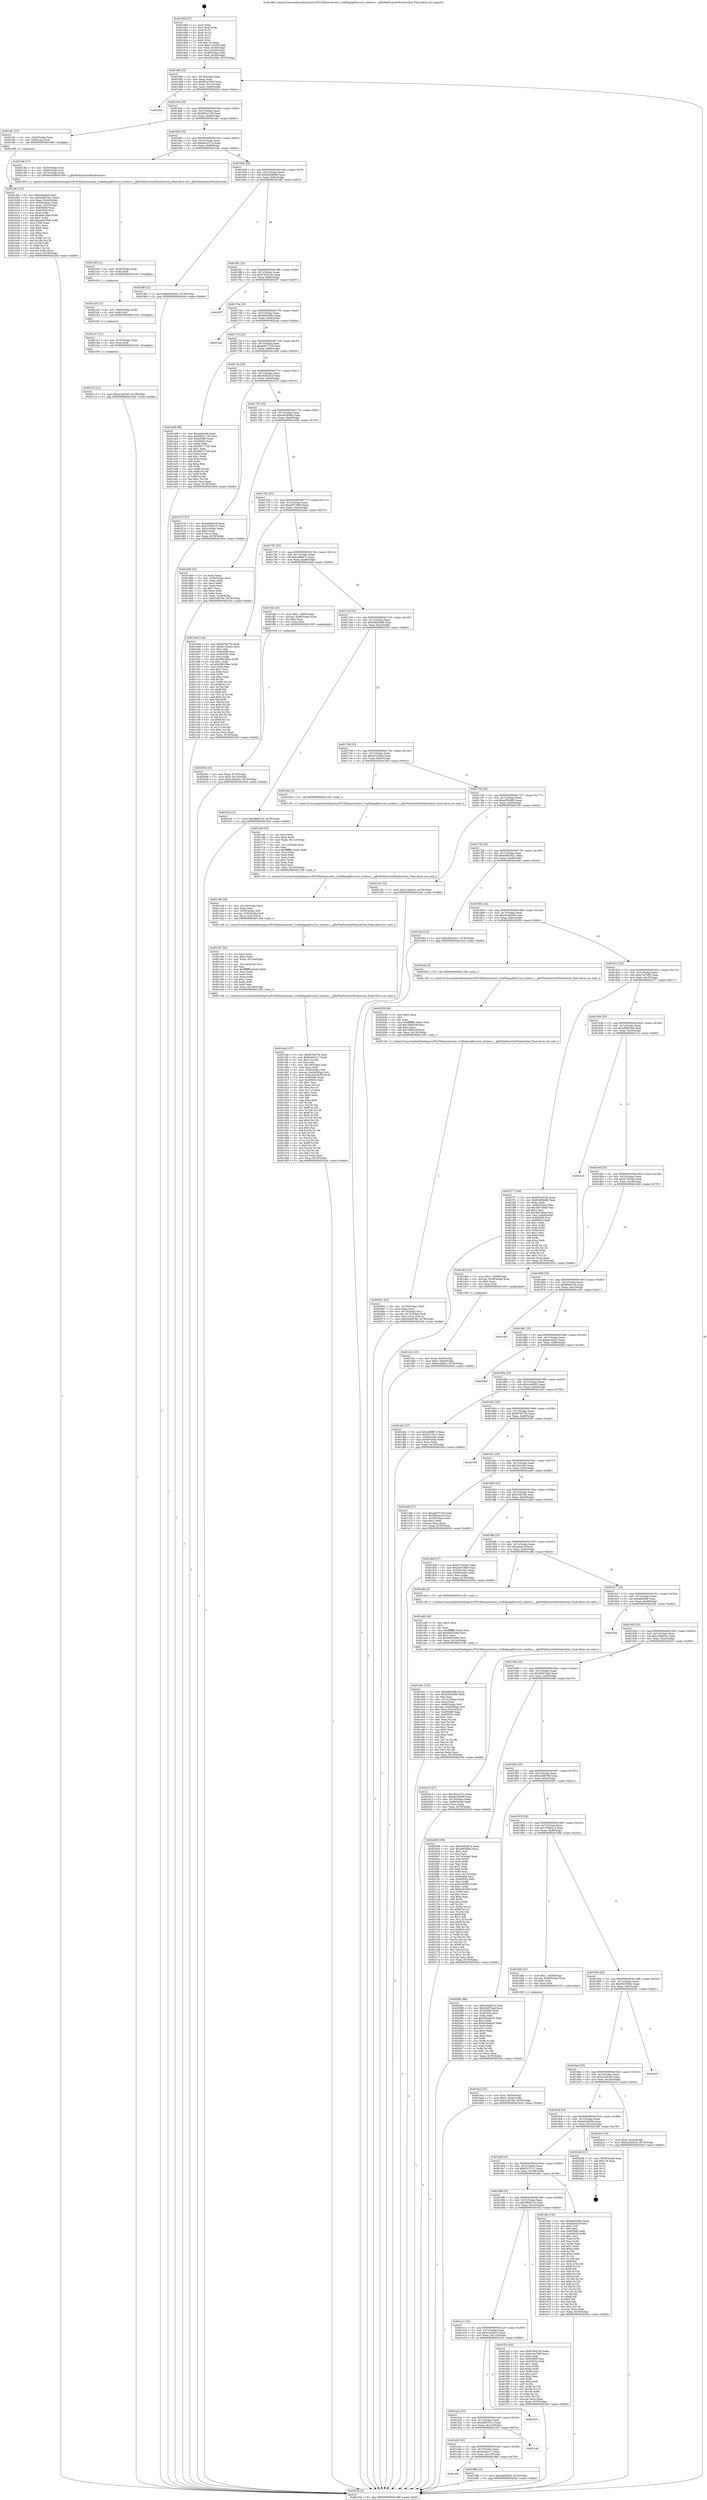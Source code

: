 digraph "0x401660" {
  label = "0x401660 (/mnt/c/Users/mathe/Desktop/tcc/POCII/binaries/extr_Craftdepsglfwsrcwl_window.c__glfwPlatformGetWindowSize_Final-ollvm.out::main(0))"
  labelloc = "t"
  node[shape=record]

  Entry [label="",width=0.3,height=0.3,shape=circle,fillcolor=black,style=filled]
  "0x40168f" [label="{
     0x40168f [23]\l
     | [instrs]\l
     &nbsp;&nbsp;0x40168f \<+3\>: mov -0x78(%rbp),%eax\l
     &nbsp;&nbsp;0x401692 \<+2\>: mov %eax,%ecx\l
     &nbsp;&nbsp;0x401694 \<+6\>: sub $0x802a7630,%ecx\l
     &nbsp;&nbsp;0x40169a \<+3\>: mov %eax,-0x7c(%rbp)\l
     &nbsp;&nbsp;0x40169d \<+3\>: mov %ecx,-0x80(%rbp)\l
     &nbsp;&nbsp;0x4016a0 \<+6\>: je 000000000040222e \<main+0xbce\>\l
  }"]
  "0x40222e" [label="{
     0x40222e\l
  }", style=dashed]
  "0x4016a6" [label="{
     0x4016a6 [25]\l
     | [instrs]\l
     &nbsp;&nbsp;0x4016a6 \<+5\>: jmp 00000000004016ab \<main+0x4b\>\l
     &nbsp;&nbsp;0x4016ab \<+3\>: mov -0x7c(%rbp),%eax\l
     &nbsp;&nbsp;0x4016ae \<+5\>: sub $0x892e1138,%eax\l
     &nbsp;&nbsp;0x4016b3 \<+6\>: mov %eax,-0x84(%rbp)\l
     &nbsp;&nbsp;0x4016b9 \<+6\>: je 0000000000401af1 \<main+0x491\>\l
  }"]
  Exit [label="",width=0.3,height=0.3,shape=circle,fillcolor=black,style=filled,peripheries=2]
  "0x401af1" [label="{
     0x401af1 [13]\l
     | [instrs]\l
     &nbsp;&nbsp;0x401af1 \<+4\>: mov -0x40(%rbp),%rax\l
     &nbsp;&nbsp;0x401af5 \<+4\>: mov 0x8(%rax),%rdi\l
     &nbsp;&nbsp;0x401af9 \<+5\>: call 0000000000401060 \<atoi@plt\>\l
     | [calls]\l
     &nbsp;&nbsp;0x401060 \{1\} (unknown)\l
  }"]
  "0x4016bf" [label="{
     0x4016bf [25]\l
     | [instrs]\l
     &nbsp;&nbsp;0x4016bf \<+5\>: jmp 00000000004016c4 \<main+0x64\>\l
     &nbsp;&nbsp;0x4016c4 \<+3\>: mov -0x7c(%rbp),%eax\l
     &nbsp;&nbsp;0x4016c7 \<+5\>: sub $0x90ca157a,%eax\l
     &nbsp;&nbsp;0x4016cc \<+6\>: mov %eax,-0x88(%rbp)\l
     &nbsp;&nbsp;0x4016d2 \<+6\>: je 000000000040218e \<main+0xb2e\>\l
  }"]
  "0x4021c3" [label="{
     0x4021c3 [12]\l
     | [instrs]\l
     &nbsp;&nbsp;0x4021c3 \<+7\>: movl $0x4c3c0180,-0x78(%rbp)\l
     &nbsp;&nbsp;0x4021ca \<+5\>: jmp 000000000040243d \<main+0xddd\>\l
  }"]
  "0x40218e" [label="{
     0x40218e [17]\l
     | [instrs]\l
     &nbsp;&nbsp;0x40218e \<+4\>: mov -0x50(%rbp),%rdi\l
     &nbsp;&nbsp;0x402192 \<+4\>: mov -0x60(%rbp),%rsi\l
     &nbsp;&nbsp;0x402196 \<+4\>: mov -0x70(%rbp),%rdx\l
     &nbsp;&nbsp;0x40219a \<+5\>: call 0000000000401400 \<_glfwPlatformGetWindowSize\>\l
     | [calls]\l
     &nbsp;&nbsp;0x401400 \{1\} (/mnt/c/Users/mathe/Desktop/tcc/POCII/binaries/extr_Craftdepsglfwsrcwl_window.c__glfwPlatformGetWindowSize_Final-ollvm.out::_glfwPlatformGetWindowSize)\l
  }"]
  "0x4016d8" [label="{
     0x4016d8 [25]\l
     | [instrs]\l
     &nbsp;&nbsp;0x4016d8 \<+5\>: jmp 00000000004016dd \<main+0x7d\>\l
     &nbsp;&nbsp;0x4016dd \<+3\>: mov -0x7c(%rbp),%eax\l
     &nbsp;&nbsp;0x4016e0 \<+5\>: sub $0x92d08d46,%eax\l
     &nbsp;&nbsp;0x4016e5 \<+6\>: mov %eax,-0x8c(%rbp)\l
     &nbsp;&nbsp;0x4016eb \<+6\>: je 0000000000401fdf \<main+0x97f\>\l
  }"]
  "0x4021b7" [label="{
     0x4021b7 [12]\l
     | [instrs]\l
     &nbsp;&nbsp;0x4021b7 \<+4\>: mov -0x70(%rbp),%rdx\l
     &nbsp;&nbsp;0x4021bb \<+3\>: mov %rdx,%rdi\l
     &nbsp;&nbsp;0x4021be \<+5\>: call 0000000000401030 \<free@plt\>\l
     | [calls]\l
     &nbsp;&nbsp;0x401030 \{1\} (unknown)\l
  }"]
  "0x401fdf" [label="{
     0x401fdf [12]\l
     | [instrs]\l
     &nbsp;&nbsp;0x401fdf \<+7\>: movl $0xfccb4922,-0x78(%rbp)\l
     &nbsp;&nbsp;0x401fe6 \<+5\>: jmp 000000000040243d \<main+0xddd\>\l
  }"]
  "0x4016f1" [label="{
     0x4016f1 [25]\l
     | [instrs]\l
     &nbsp;&nbsp;0x4016f1 \<+5\>: jmp 00000000004016f6 \<main+0x96\>\l
     &nbsp;&nbsp;0x4016f6 \<+3\>: mov -0x7c(%rbp),%eax\l
     &nbsp;&nbsp;0x4016f9 \<+5\>: sub $0x976c61d2,%eax\l
     &nbsp;&nbsp;0x4016fe \<+6\>: mov %eax,-0x90(%rbp)\l
     &nbsp;&nbsp;0x401704 \<+6\>: je 00000000004023f7 \<main+0xd97\>\l
  }"]
  "0x4021ab" [label="{
     0x4021ab [12]\l
     | [instrs]\l
     &nbsp;&nbsp;0x4021ab \<+4\>: mov -0x60(%rbp),%rdx\l
     &nbsp;&nbsp;0x4021af \<+3\>: mov %rdx,%rdi\l
     &nbsp;&nbsp;0x4021b2 \<+5\>: call 0000000000401030 \<free@plt\>\l
     | [calls]\l
     &nbsp;&nbsp;0x401030 \{1\} (unknown)\l
  }"]
  "0x4023f7" [label="{
     0x4023f7\l
  }", style=dashed]
  "0x40170a" [label="{
     0x40170a [25]\l
     | [instrs]\l
     &nbsp;&nbsp;0x40170a \<+5\>: jmp 000000000040170f \<main+0xaf\>\l
     &nbsp;&nbsp;0x40170f \<+3\>: mov -0x7c(%rbp),%eax\l
     &nbsp;&nbsp;0x401712 \<+5\>: sub $0xa6635d9c,%eax\l
     &nbsp;&nbsp;0x401717 \<+6\>: mov %eax,-0x94(%rbp)\l
     &nbsp;&nbsp;0x40171d \<+6\>: je 00000000004023aa \<main+0xd4a\>\l
  }"]
  "0x40219f" [label="{
     0x40219f [12]\l
     | [instrs]\l
     &nbsp;&nbsp;0x40219f \<+4\>: mov -0x50(%rbp),%rdx\l
     &nbsp;&nbsp;0x4021a3 \<+3\>: mov %rdx,%rdi\l
     &nbsp;&nbsp;0x4021a6 \<+5\>: call 0000000000401030 \<free@plt\>\l
     | [calls]\l
     &nbsp;&nbsp;0x401030 \{1\} (unknown)\l
  }"]
  "0x4023aa" [label="{
     0x4023aa\l
  }", style=dashed]
  "0x401723" [label="{
     0x401723 [25]\l
     | [instrs]\l
     &nbsp;&nbsp;0x401723 \<+5\>: jmp 0000000000401728 \<main+0xc8\>\l
     &nbsp;&nbsp;0x401728 \<+3\>: mov -0x7c(%rbp),%eax\l
     &nbsp;&nbsp;0x40172b \<+5\>: sub $0xad975729,%eax\l
     &nbsp;&nbsp;0x401730 \<+6\>: mov %eax,-0x98(%rbp)\l
     &nbsp;&nbsp;0x401736 \<+6\>: je 0000000000401a99 \<main+0x439\>\l
  }"]
  "0x402061" [label="{
     0x402061 [32]\l
     | [instrs]\l
     &nbsp;&nbsp;0x402061 \<+6\>: mov -0x130(%rbp),%ecx\l
     &nbsp;&nbsp;0x402067 \<+3\>: imul %eax,%ecx\l
     &nbsp;&nbsp;0x40206a \<+4\>: mov -0x70(%rbp),%rsi\l
     &nbsp;&nbsp;0x40206e \<+4\>: movslq -0x74(%rbp),%rdi\l
     &nbsp;&nbsp;0x402072 \<+3\>: mov %ecx,(%rsi,%rdi,4)\l
     &nbsp;&nbsp;0x402075 \<+7\>: movl $0x2ed0878b,-0x78(%rbp)\l
     &nbsp;&nbsp;0x40207c \<+5\>: jmp 000000000040243d \<main+0xddd\>\l
  }"]
  "0x401a99" [label="{
     0x401a99 [88]\l
     | [instrs]\l
     &nbsp;&nbsp;0x401a99 \<+5\>: mov $0xeeb0de9,%eax\l
     &nbsp;&nbsp;0x401a9e \<+5\>: mov $0x892e1138,%ecx\l
     &nbsp;&nbsp;0x401aa3 \<+7\>: mov 0x405068,%edx\l
     &nbsp;&nbsp;0x401aaa \<+7\>: mov 0x405054,%esi\l
     &nbsp;&nbsp;0x401ab1 \<+2\>: mov %edx,%edi\l
     &nbsp;&nbsp;0x401ab3 \<+6\>: sub $0x580717d8,%edi\l
     &nbsp;&nbsp;0x401ab9 \<+3\>: sub $0x1,%edi\l
     &nbsp;&nbsp;0x401abc \<+6\>: add $0x580717d8,%edi\l
     &nbsp;&nbsp;0x401ac2 \<+3\>: imul %edi,%edx\l
     &nbsp;&nbsp;0x401ac5 \<+3\>: and $0x1,%edx\l
     &nbsp;&nbsp;0x401ac8 \<+3\>: cmp $0x0,%edx\l
     &nbsp;&nbsp;0x401acb \<+4\>: sete %r8b\l
     &nbsp;&nbsp;0x401acf \<+3\>: cmp $0xa,%esi\l
     &nbsp;&nbsp;0x401ad2 \<+4\>: setl %r9b\l
     &nbsp;&nbsp;0x401ad6 \<+3\>: mov %r8b,%r10b\l
     &nbsp;&nbsp;0x401ad9 \<+3\>: and %r9b,%r10b\l
     &nbsp;&nbsp;0x401adc \<+3\>: xor %r9b,%r8b\l
     &nbsp;&nbsp;0x401adf \<+3\>: or %r8b,%r10b\l
     &nbsp;&nbsp;0x401ae2 \<+4\>: test $0x1,%r10b\l
     &nbsp;&nbsp;0x401ae6 \<+3\>: cmovne %ecx,%eax\l
     &nbsp;&nbsp;0x401ae9 \<+3\>: mov %eax,-0x78(%rbp)\l
     &nbsp;&nbsp;0x401aec \<+5\>: jmp 000000000040243d \<main+0xddd\>\l
  }"]
  "0x40173c" [label="{
     0x40173c [25]\l
     | [instrs]\l
     &nbsp;&nbsp;0x40173c \<+5\>: jmp 0000000000401741 \<main+0xe1\>\l
     &nbsp;&nbsp;0x401741 \<+3\>: mov -0x7c(%rbp),%eax\l
     &nbsp;&nbsp;0x401744 \<+5\>: sub $0xc8302415,%eax\l
     &nbsp;&nbsp;0x401749 \<+6\>: mov %eax,-0x9c(%rbp)\l
     &nbsp;&nbsp;0x40174f \<+6\>: je 0000000000401b70 \<main+0x510\>\l
  }"]
  "0x402039" [label="{
     0x402039 [40]\l
     | [instrs]\l
     &nbsp;&nbsp;0x402039 \<+5\>: mov $0x2,%ecx\l
     &nbsp;&nbsp;0x40203e \<+1\>: cltd\l
     &nbsp;&nbsp;0x40203f \<+2\>: idiv %ecx\l
     &nbsp;&nbsp;0x402041 \<+6\>: imul $0xfffffffe,%edx,%ecx\l
     &nbsp;&nbsp;0x402047 \<+6\>: sub $0x7bf0029f,%ecx\l
     &nbsp;&nbsp;0x40204d \<+3\>: add $0x1,%ecx\l
     &nbsp;&nbsp;0x402050 \<+6\>: add $0x7bf0029f,%ecx\l
     &nbsp;&nbsp;0x402056 \<+6\>: mov %ecx,-0x130(%rbp)\l
     &nbsp;&nbsp;0x40205c \<+5\>: call 0000000000401160 \<next_i\>\l
     | [calls]\l
     &nbsp;&nbsp;0x401160 \{1\} (/mnt/c/Users/mathe/Desktop/tcc/POCII/binaries/extr_Craftdepsglfwsrcwl_window.c__glfwPlatformGetWindowSize_Final-ollvm.out::next_i)\l
  }"]
  "0x401b70" [label="{
     0x401b70 [27]\l
     | [instrs]\l
     &nbsp;&nbsp;0x401b70 \<+5\>: mov $0xe856c9c8,%eax\l
     &nbsp;&nbsp;0x401b75 \<+5\>: mov $0x378b61c3,%ecx\l
     &nbsp;&nbsp;0x401b7a \<+3\>: mov -0x2c(%rbp),%edx\l
     &nbsp;&nbsp;0x401b7d \<+3\>: cmp $0x0,%edx\l
     &nbsp;&nbsp;0x401b80 \<+3\>: cmove %ecx,%eax\l
     &nbsp;&nbsp;0x401b83 \<+3\>: mov %eax,-0x78(%rbp)\l
     &nbsp;&nbsp;0x401b86 \<+5\>: jmp 000000000040243d \<main+0xddd\>\l
  }"]
  "0x401755" [label="{
     0x401755 [25]\l
     | [instrs]\l
     &nbsp;&nbsp;0x401755 \<+5\>: jmp 000000000040175a \<main+0xfa\>\l
     &nbsp;&nbsp;0x40175a \<+3\>: mov -0x7c(%rbp),%eax\l
     &nbsp;&nbsp;0x40175d \<+5\>: sub $0xcab3b940,%eax\l
     &nbsp;&nbsp;0x401762 \<+6\>: mov %eax,-0xa0(%rbp)\l
     &nbsp;&nbsp;0x401768 \<+6\>: je 0000000000401d94 \<main+0x734\>\l
  }"]
  "0x402002" [label="{
     0x402002 [23]\l
     | [instrs]\l
     &nbsp;&nbsp;0x402002 \<+4\>: mov %rax,-0x70(%rbp)\l
     &nbsp;&nbsp;0x402006 \<+7\>: movl $0x0,-0x74(%rbp)\l
     &nbsp;&nbsp;0x40200d \<+7\>: movl $0x219a823c,-0x78(%rbp)\l
     &nbsp;&nbsp;0x402014 \<+5\>: jmp 000000000040243d \<main+0xddd\>\l
  }"]
  "0x401d94" [label="{
     0x401d94 [33]\l
     | [instrs]\l
     &nbsp;&nbsp;0x401d94 \<+2\>: xor %eax,%eax\l
     &nbsp;&nbsp;0x401d96 \<+3\>: mov -0x54(%rbp),%ecx\l
     &nbsp;&nbsp;0x401d99 \<+2\>: mov %eax,%edx\l
     &nbsp;&nbsp;0x401d9b \<+2\>: sub %ecx,%edx\l
     &nbsp;&nbsp;0x401d9d \<+2\>: mov %eax,%ecx\l
     &nbsp;&nbsp;0x401d9f \<+3\>: sub $0x1,%ecx\l
     &nbsp;&nbsp;0x401da2 \<+2\>: add %ecx,%edx\l
     &nbsp;&nbsp;0x401da4 \<+2\>: sub %edx,%eax\l
     &nbsp;&nbsp;0x401da6 \<+3\>: mov %eax,-0x54(%rbp)\l
     &nbsp;&nbsp;0x401da9 \<+7\>: movl $0x316b78e,-0x78(%rbp)\l
     &nbsp;&nbsp;0x401db0 \<+5\>: jmp 000000000040243d \<main+0xddd\>\l
  }"]
  "0x40176e" [label="{
     0x40176e [25]\l
     | [instrs]\l
     &nbsp;&nbsp;0x40176e \<+5\>: jmp 0000000000401773 \<main+0x113\>\l
     &nbsp;&nbsp;0x401773 \<+3\>: mov -0x7c(%rbp),%eax\l
     &nbsp;&nbsp;0x401776 \<+5\>: sub $0xcb873880,%eax\l
     &nbsp;&nbsp;0x40177b \<+6\>: mov %eax,-0xa4(%rbp)\l
     &nbsp;&nbsp;0x401781 \<+6\>: je 0000000000401bd4 \<main+0x574\>\l
  }"]
  "0x401eb1" [label="{
     0x401eb1 [103]\l
     | [instrs]\l
     &nbsp;&nbsp;0x401eb1 \<+5\>: mov $0xa6635d9c,%ecx\l
     &nbsp;&nbsp;0x401eb6 \<+5\>: mov $0xd38d2488,%edx\l
     &nbsp;&nbsp;0x401ebb \<+2\>: xor %esi,%esi\l
     &nbsp;&nbsp;0x401ebd \<+6\>: mov -0x12c(%rbp),%edi\l
     &nbsp;&nbsp;0x401ec3 \<+3\>: imul %eax,%edi\l
     &nbsp;&nbsp;0x401ec6 \<+4\>: mov -0x60(%rbp),%r8\l
     &nbsp;&nbsp;0x401eca \<+4\>: movslq -0x64(%rbp),%r9\l
     &nbsp;&nbsp;0x401ece \<+4\>: mov %edi,(%r8,%r9,4)\l
     &nbsp;&nbsp;0x401ed2 \<+7\>: mov 0x405068,%eax\l
     &nbsp;&nbsp;0x401ed9 \<+7\>: mov 0x405054,%edi\l
     &nbsp;&nbsp;0x401ee0 \<+3\>: sub $0x1,%esi\l
     &nbsp;&nbsp;0x401ee3 \<+3\>: mov %eax,%r10d\l
     &nbsp;&nbsp;0x401ee6 \<+3\>: add %esi,%r10d\l
     &nbsp;&nbsp;0x401ee9 \<+4\>: imul %r10d,%eax\l
     &nbsp;&nbsp;0x401eed \<+3\>: and $0x1,%eax\l
     &nbsp;&nbsp;0x401ef0 \<+3\>: cmp $0x0,%eax\l
     &nbsp;&nbsp;0x401ef3 \<+4\>: sete %r11b\l
     &nbsp;&nbsp;0x401ef7 \<+3\>: cmp $0xa,%edi\l
     &nbsp;&nbsp;0x401efa \<+3\>: setl %bl\l
     &nbsp;&nbsp;0x401efd \<+3\>: mov %r11b,%r14b\l
     &nbsp;&nbsp;0x401f00 \<+3\>: and %bl,%r14b\l
     &nbsp;&nbsp;0x401f03 \<+3\>: xor %bl,%r11b\l
     &nbsp;&nbsp;0x401f06 \<+3\>: or %r11b,%r14b\l
     &nbsp;&nbsp;0x401f09 \<+4\>: test $0x1,%r14b\l
     &nbsp;&nbsp;0x401f0d \<+3\>: cmovne %edx,%ecx\l
     &nbsp;&nbsp;0x401f10 \<+3\>: mov %ecx,-0x78(%rbp)\l
     &nbsp;&nbsp;0x401f13 \<+5\>: jmp 000000000040243d \<main+0xddd\>\l
  }"]
  "0x401bd4" [label="{
     0x401bd4 [144]\l
     | [instrs]\l
     &nbsp;&nbsp;0x401bd4 \<+5\>: mov $0xfd794734,%eax\l
     &nbsp;&nbsp;0x401bd9 \<+5\>: mov $0xd4182dca,%ecx\l
     &nbsp;&nbsp;0x401bde \<+2\>: mov $0x1,%dl\l
     &nbsp;&nbsp;0x401be0 \<+7\>: mov 0x405068,%esi\l
     &nbsp;&nbsp;0x401be7 \<+7\>: mov 0x405054,%edi\l
     &nbsp;&nbsp;0x401bee \<+3\>: mov %esi,%r8d\l
     &nbsp;&nbsp;0x401bf1 \<+7\>: add $0x3861f6ea,%r8d\l
     &nbsp;&nbsp;0x401bf8 \<+4\>: sub $0x1,%r8d\l
     &nbsp;&nbsp;0x401bfc \<+7\>: sub $0x3861f6ea,%r8d\l
     &nbsp;&nbsp;0x401c03 \<+4\>: imul %r8d,%esi\l
     &nbsp;&nbsp;0x401c07 \<+3\>: and $0x1,%esi\l
     &nbsp;&nbsp;0x401c0a \<+3\>: cmp $0x0,%esi\l
     &nbsp;&nbsp;0x401c0d \<+4\>: sete %r9b\l
     &nbsp;&nbsp;0x401c11 \<+3\>: cmp $0xa,%edi\l
     &nbsp;&nbsp;0x401c14 \<+4\>: setl %r10b\l
     &nbsp;&nbsp;0x401c18 \<+3\>: mov %r9b,%r11b\l
     &nbsp;&nbsp;0x401c1b \<+4\>: xor $0xff,%r11b\l
     &nbsp;&nbsp;0x401c1f \<+3\>: mov %r10b,%bl\l
     &nbsp;&nbsp;0x401c22 \<+3\>: xor $0xff,%bl\l
     &nbsp;&nbsp;0x401c25 \<+3\>: xor $0x0,%dl\l
     &nbsp;&nbsp;0x401c28 \<+3\>: mov %r11b,%r14b\l
     &nbsp;&nbsp;0x401c2b \<+4\>: and $0x0,%r14b\l
     &nbsp;&nbsp;0x401c2f \<+3\>: and %dl,%r9b\l
     &nbsp;&nbsp;0x401c32 \<+3\>: mov %bl,%r15b\l
     &nbsp;&nbsp;0x401c35 \<+4\>: and $0x0,%r15b\l
     &nbsp;&nbsp;0x401c39 \<+3\>: and %dl,%r10b\l
     &nbsp;&nbsp;0x401c3c \<+3\>: or %r9b,%r14b\l
     &nbsp;&nbsp;0x401c3f \<+3\>: or %r10b,%r15b\l
     &nbsp;&nbsp;0x401c42 \<+3\>: xor %r15b,%r14b\l
     &nbsp;&nbsp;0x401c45 \<+3\>: or %bl,%r11b\l
     &nbsp;&nbsp;0x401c48 \<+4\>: xor $0xff,%r11b\l
     &nbsp;&nbsp;0x401c4c \<+3\>: or $0x0,%dl\l
     &nbsp;&nbsp;0x401c4f \<+3\>: and %dl,%r11b\l
     &nbsp;&nbsp;0x401c52 \<+3\>: or %r11b,%r14b\l
     &nbsp;&nbsp;0x401c55 \<+4\>: test $0x1,%r14b\l
     &nbsp;&nbsp;0x401c59 \<+3\>: cmovne %ecx,%eax\l
     &nbsp;&nbsp;0x401c5c \<+3\>: mov %eax,-0x78(%rbp)\l
     &nbsp;&nbsp;0x401c5f \<+5\>: jmp 000000000040243d \<main+0xddd\>\l
  }"]
  "0x401787" [label="{
     0x401787 [25]\l
     | [instrs]\l
     &nbsp;&nbsp;0x401787 \<+5\>: jmp 000000000040178c \<main+0x12c\>\l
     &nbsp;&nbsp;0x40178c \<+3\>: mov -0x7c(%rbp),%eax\l
     &nbsp;&nbsp;0x40178f \<+5\>: sub $0xcef6867c,%eax\l
     &nbsp;&nbsp;0x401794 \<+6\>: mov %eax,-0xa8(%rbp)\l
     &nbsp;&nbsp;0x40179a \<+6\>: je 0000000000401feb \<main+0x98b\>\l
  }"]
  "0x401e89" [label="{
     0x401e89 [40]\l
     | [instrs]\l
     &nbsp;&nbsp;0x401e89 \<+5\>: mov $0x2,%ecx\l
     &nbsp;&nbsp;0x401e8e \<+1\>: cltd\l
     &nbsp;&nbsp;0x401e8f \<+2\>: idiv %ecx\l
     &nbsp;&nbsp;0x401e91 \<+6\>: imul $0xfffffffe,%edx,%ecx\l
     &nbsp;&nbsp;0x401e97 \<+6\>: add $0xb9933e90,%ecx\l
     &nbsp;&nbsp;0x401e9d \<+3\>: add $0x1,%ecx\l
     &nbsp;&nbsp;0x401ea0 \<+6\>: sub $0xb9933e90,%ecx\l
     &nbsp;&nbsp;0x401ea6 \<+6\>: mov %ecx,-0x12c(%rbp)\l
     &nbsp;&nbsp;0x401eac \<+5\>: call 0000000000401160 \<next_i\>\l
     | [calls]\l
     &nbsp;&nbsp;0x401160 \{1\} (/mnt/c/Users/mathe/Desktop/tcc/POCII/binaries/extr_Craftdepsglfwsrcwl_window.c__glfwPlatformGetWindowSize_Final-ollvm.out::next_i)\l
  }"]
  "0x401feb" [label="{
     0x401feb [23]\l
     | [instrs]\l
     &nbsp;&nbsp;0x401feb \<+7\>: movl $0x1,-0x68(%rbp)\l
     &nbsp;&nbsp;0x401ff2 \<+4\>: movslq -0x68(%rbp),%rax\l
     &nbsp;&nbsp;0x401ff6 \<+4\>: shl $0x2,%rax\l
     &nbsp;&nbsp;0x401ffa \<+3\>: mov %rax,%rdi\l
     &nbsp;&nbsp;0x401ffd \<+5\>: call 0000000000401050 \<malloc@plt\>\l
     | [calls]\l
     &nbsp;&nbsp;0x401050 \{1\} (unknown)\l
  }"]
  "0x4017a0" [label="{
     0x4017a0 [25]\l
     | [instrs]\l
     &nbsp;&nbsp;0x4017a0 \<+5\>: jmp 00000000004017a5 \<main+0x145\>\l
     &nbsp;&nbsp;0x4017a5 \<+3\>: mov -0x7c(%rbp),%eax\l
     &nbsp;&nbsp;0x4017a8 \<+5\>: sub $0xd38d2488,%eax\l
     &nbsp;&nbsp;0x4017ad \<+6\>: mov %eax,-0xac(%rbp)\l
     &nbsp;&nbsp;0x4017b3 \<+6\>: je 0000000000401f18 \<main+0x8b8\>\l
  }"]
  "0x401dcc" [label="{
     0x401dcc [23]\l
     | [instrs]\l
     &nbsp;&nbsp;0x401dcc \<+4\>: mov %rax,-0x60(%rbp)\l
     &nbsp;&nbsp;0x401dd0 \<+7\>: movl $0x0,-0x64(%rbp)\l
     &nbsp;&nbsp;0x401dd7 \<+7\>: movl $0xfccb4922,-0x78(%rbp)\l
     &nbsp;&nbsp;0x401dde \<+5\>: jmp 000000000040243d \<main+0xddd\>\l
  }"]
  "0x401f18" [label="{
     0x401f18 [12]\l
     | [instrs]\l
     &nbsp;&nbsp;0x401f18 \<+7\>: movl $0x5f86d7c5,-0x78(%rbp)\l
     &nbsp;&nbsp;0x401f1f \<+5\>: jmp 000000000040243d \<main+0xddd\>\l
  }"]
  "0x4017b9" [label="{
     0x4017b9 [25]\l
     | [instrs]\l
     &nbsp;&nbsp;0x4017b9 \<+5\>: jmp 00000000004017be \<main+0x15e\>\l
     &nbsp;&nbsp;0x4017be \<+3\>: mov -0x7c(%rbp),%eax\l
     &nbsp;&nbsp;0x4017c1 \<+5\>: sub $0xd4182dca,%eax\l
     &nbsp;&nbsp;0x4017c6 \<+6\>: mov %eax,-0xb0(%rbp)\l
     &nbsp;&nbsp;0x4017cc \<+6\>: je 0000000000401c64 \<main+0x604\>\l
  }"]
  "0x401a5c" [label="{
     0x401a5c\l
  }", style=dashed]
  "0x401c64" [label="{
     0x401c64 [5]\l
     | [instrs]\l
     &nbsp;&nbsp;0x401c64 \<+5\>: call 0000000000401160 \<next_i\>\l
     | [calls]\l
     &nbsp;&nbsp;0x401160 \{1\} (/mnt/c/Users/mathe/Desktop/tcc/POCII/binaries/extr_Craftdepsglfwsrcwl_window.c__glfwPlatformGetWindowSize_Final-ollvm.out::next_i)\l
  }"]
  "0x4017d2" [label="{
     0x4017d2 [25]\l
     | [instrs]\l
     &nbsp;&nbsp;0x4017d2 \<+5\>: jmp 00000000004017d7 \<main+0x177\>\l
     &nbsp;&nbsp;0x4017d7 \<+3\>: mov -0x7c(%rbp),%eax\l
     &nbsp;&nbsp;0x4017da \<+5\>: sub $0xe0f24803,%eax\l
     &nbsp;&nbsp;0x4017df \<+6\>: mov %eax,-0xb4(%rbp)\l
     &nbsp;&nbsp;0x4017e5 \<+6\>: je 0000000000402182 \<main+0xb22\>\l
  }"]
  "0x401d88" [label="{
     0x401d88 [12]\l
     | [instrs]\l
     &nbsp;&nbsp;0x401d88 \<+7\>: movl $0xcab3b940,-0x78(%rbp)\l
     &nbsp;&nbsp;0x401d8f \<+5\>: jmp 000000000040243d \<main+0xddd\>\l
  }"]
  "0x402182" [label="{
     0x402182 [12]\l
     | [instrs]\l
     &nbsp;&nbsp;0x402182 \<+7\>: movl $0x219a823c,-0x78(%rbp)\l
     &nbsp;&nbsp;0x402189 \<+5\>: jmp 000000000040243d \<main+0xddd\>\l
  }"]
  "0x4017eb" [label="{
     0x4017eb [25]\l
     | [instrs]\l
     &nbsp;&nbsp;0x4017eb \<+5\>: jmp 00000000004017f0 \<main+0x190\>\l
     &nbsp;&nbsp;0x4017f0 \<+3\>: mov -0x7c(%rbp),%eax\l
     &nbsp;&nbsp;0x4017f3 \<+5\>: sub $0xe49b7821,%eax\l
     &nbsp;&nbsp;0x4017f8 \<+6\>: mov %eax,-0xb8(%rbp)\l
     &nbsp;&nbsp;0x4017fe \<+6\>: je 0000000000401b64 \<main+0x504\>\l
  }"]
  "0x401a43" [label="{
     0x401a43 [25]\l
     | [instrs]\l
     &nbsp;&nbsp;0x401a43 \<+5\>: jmp 0000000000401a48 \<main+0x3e8\>\l
     &nbsp;&nbsp;0x401a48 \<+3\>: mov -0x7c(%rbp),%eax\l
     &nbsp;&nbsp;0x401a4b \<+5\>: sub $0x6ceb2c17,%eax\l
     &nbsp;&nbsp;0x401a50 \<+6\>: mov %eax,-0x118(%rbp)\l
     &nbsp;&nbsp;0x401a56 \<+6\>: je 0000000000401d88 \<main+0x728\>\l
  }"]
  "0x401b64" [label="{
     0x401b64 [12]\l
     | [instrs]\l
     &nbsp;&nbsp;0x401b64 \<+7\>: movl $0xc8302415,-0x78(%rbp)\l
     &nbsp;&nbsp;0x401b6b \<+5\>: jmp 000000000040243d \<main+0xddd\>\l
  }"]
  "0x401804" [label="{
     0x401804 [25]\l
     | [instrs]\l
     &nbsp;&nbsp;0x401804 \<+5\>: jmp 0000000000401809 \<main+0x1a9\>\l
     &nbsp;&nbsp;0x401809 \<+3\>: mov -0x7c(%rbp),%eax\l
     &nbsp;&nbsp;0x40180c \<+5\>: sub $0xe6c49506,%eax\l
     &nbsp;&nbsp;0x401811 \<+6\>: mov %eax,-0xbc(%rbp)\l
     &nbsp;&nbsp;0x401817 \<+6\>: je 0000000000402034 \<main+0x9d4\>\l
  }"]
  "0x4021db" [label="{
     0x4021db\l
  }", style=dashed]
  "0x402034" [label="{
     0x402034 [5]\l
     | [instrs]\l
     &nbsp;&nbsp;0x402034 \<+5\>: call 0000000000401160 \<next_i\>\l
     | [calls]\l
     &nbsp;&nbsp;0x401160 \{1\} (/mnt/c/Users/mathe/Desktop/tcc/POCII/binaries/extr_Craftdepsglfwsrcwl_window.c__glfwPlatformGetWindowSize_Final-ollvm.out::next_i)\l
  }"]
  "0x40181d" [label="{
     0x40181d [25]\l
     | [instrs]\l
     &nbsp;&nbsp;0x40181d \<+5\>: jmp 0000000000401822 \<main+0x1c2\>\l
     &nbsp;&nbsp;0x401822 \<+3\>: mov -0x7c(%rbp),%eax\l
     &nbsp;&nbsp;0x401825 \<+5\>: sub $0xe7ae7095,%eax\l
     &nbsp;&nbsp;0x40182a \<+6\>: mov %eax,-0xc0(%rbp)\l
     &nbsp;&nbsp;0x401830 \<+6\>: je 0000000000401f77 \<main+0x917\>\l
  }"]
  "0x401a2a" [label="{
     0x401a2a [25]\l
     | [instrs]\l
     &nbsp;&nbsp;0x401a2a \<+5\>: jmp 0000000000401a2f \<main+0x3cf\>\l
     &nbsp;&nbsp;0x401a2f \<+3\>: mov -0x7c(%rbp),%eax\l
     &nbsp;&nbsp;0x401a32 \<+5\>: sub $0x69927b12,%eax\l
     &nbsp;&nbsp;0x401a37 \<+6\>: mov %eax,-0x114(%rbp)\l
     &nbsp;&nbsp;0x401a3d \<+6\>: je 00000000004021db \<main+0xb7b\>\l
  }"]
  "0x401f77" [label="{
     0x401f77 [104]\l
     | [instrs]\l
     &nbsp;&nbsp;0x401f77 \<+5\>: mov $0x976c61d2,%eax\l
     &nbsp;&nbsp;0x401f7c \<+5\>: mov $0x92d08d46,%ecx\l
     &nbsp;&nbsp;0x401f81 \<+2\>: xor %edx,%edx\l
     &nbsp;&nbsp;0x401f83 \<+3\>: mov -0x64(%rbp),%esi\l
     &nbsp;&nbsp;0x401f86 \<+6\>: sub $0x39e7a9ad,%esi\l
     &nbsp;&nbsp;0x401f8c \<+3\>: add $0x1,%esi\l
     &nbsp;&nbsp;0x401f8f \<+6\>: add $0x39e7a9ad,%esi\l
     &nbsp;&nbsp;0x401f95 \<+3\>: mov %esi,-0x64(%rbp)\l
     &nbsp;&nbsp;0x401f98 \<+7\>: mov 0x405068,%esi\l
     &nbsp;&nbsp;0x401f9f \<+7\>: mov 0x405054,%edi\l
     &nbsp;&nbsp;0x401fa6 \<+3\>: sub $0x1,%edx\l
     &nbsp;&nbsp;0x401fa9 \<+3\>: mov %esi,%r8d\l
     &nbsp;&nbsp;0x401fac \<+3\>: add %edx,%r8d\l
     &nbsp;&nbsp;0x401faf \<+4\>: imul %r8d,%esi\l
     &nbsp;&nbsp;0x401fb3 \<+3\>: and $0x1,%esi\l
     &nbsp;&nbsp;0x401fb6 \<+3\>: cmp $0x0,%esi\l
     &nbsp;&nbsp;0x401fb9 \<+4\>: sete %r9b\l
     &nbsp;&nbsp;0x401fbd \<+3\>: cmp $0xa,%edi\l
     &nbsp;&nbsp;0x401fc0 \<+4\>: setl %r10b\l
     &nbsp;&nbsp;0x401fc4 \<+3\>: mov %r9b,%r11b\l
     &nbsp;&nbsp;0x401fc7 \<+3\>: and %r10b,%r11b\l
     &nbsp;&nbsp;0x401fca \<+3\>: xor %r10b,%r9b\l
     &nbsp;&nbsp;0x401fcd \<+3\>: or %r9b,%r11b\l
     &nbsp;&nbsp;0x401fd0 \<+4\>: test $0x1,%r11b\l
     &nbsp;&nbsp;0x401fd4 \<+3\>: cmovne %ecx,%eax\l
     &nbsp;&nbsp;0x401fd7 \<+3\>: mov %eax,-0x78(%rbp)\l
     &nbsp;&nbsp;0x401fda \<+5\>: jmp 000000000040243d \<main+0xddd\>\l
  }"]
  "0x401836" [label="{
     0x401836 [25]\l
     | [instrs]\l
     &nbsp;&nbsp;0x401836 \<+5\>: jmp 000000000040183b \<main+0x1db\>\l
     &nbsp;&nbsp;0x40183b \<+3\>: mov -0x7c(%rbp),%eax\l
     &nbsp;&nbsp;0x40183e \<+5\>: sub $0xe856c9c8,%eax\l
     &nbsp;&nbsp;0x401843 \<+6\>: mov %eax,-0xc4(%rbp)\l
     &nbsp;&nbsp;0x401849 \<+6\>: je 00000000004021cf \<main+0xb6f\>\l
  }"]
  "0x402410" [label="{
     0x402410\l
  }", style=dashed]
  "0x4021cf" [label="{
     0x4021cf\l
  }", style=dashed]
  "0x40184f" [label="{
     0x40184f [25]\l
     | [instrs]\l
     &nbsp;&nbsp;0x40184f \<+5\>: jmp 0000000000401854 \<main+0x1f4\>\l
     &nbsp;&nbsp;0x401854 \<+3\>: mov -0x7c(%rbp),%eax\l
     &nbsp;&nbsp;0x401857 \<+5\>: sub $0xf27303b0,%eax\l
     &nbsp;&nbsp;0x40185c \<+6\>: mov %eax,-0xc8(%rbp)\l
     &nbsp;&nbsp;0x401862 \<+6\>: je 0000000000401db5 \<main+0x755\>\l
  }"]
  "0x401a11" [label="{
     0x401a11 [25]\l
     | [instrs]\l
     &nbsp;&nbsp;0x401a11 \<+5\>: jmp 0000000000401a16 \<main+0x3b6\>\l
     &nbsp;&nbsp;0x401a16 \<+3\>: mov -0x7c(%rbp),%eax\l
     &nbsp;&nbsp;0x401a19 \<+5\>: sub $0x6183ab74,%eax\l
     &nbsp;&nbsp;0x401a1e \<+6\>: mov %eax,-0x110(%rbp)\l
     &nbsp;&nbsp;0x401a24 \<+6\>: je 0000000000402410 \<main+0xdb0\>\l
  }"]
  "0x401db5" [label="{
     0x401db5 [23]\l
     | [instrs]\l
     &nbsp;&nbsp;0x401db5 \<+7\>: movl $0x1,-0x58(%rbp)\l
     &nbsp;&nbsp;0x401dbc \<+4\>: movslq -0x58(%rbp),%rax\l
     &nbsp;&nbsp;0x401dc0 \<+4\>: shl $0x2,%rax\l
     &nbsp;&nbsp;0x401dc4 \<+3\>: mov %rax,%rdi\l
     &nbsp;&nbsp;0x401dc7 \<+5\>: call 0000000000401050 \<malloc@plt\>\l
     | [calls]\l
     &nbsp;&nbsp;0x401050 \{1\} (unknown)\l
  }"]
  "0x401868" [label="{
     0x401868 [25]\l
     | [instrs]\l
     &nbsp;&nbsp;0x401868 \<+5\>: jmp 000000000040186d \<main+0x20d\>\l
     &nbsp;&nbsp;0x40186d \<+3\>: mov -0x7c(%rbp),%eax\l
     &nbsp;&nbsp;0x401870 \<+5\>: sub $0xf95e4234,%eax\l
     &nbsp;&nbsp;0x401875 \<+6\>: mov %eax,-0xcc(%rbp)\l
     &nbsp;&nbsp;0x40187b \<+6\>: je 0000000000401a81 \<main+0x421\>\l
  }"]
  "0x401f24" [label="{
     0x401f24 [83]\l
     | [instrs]\l
     &nbsp;&nbsp;0x401f24 \<+5\>: mov $0x976c61d2,%eax\l
     &nbsp;&nbsp;0x401f29 \<+5\>: mov $0xe7ae7095,%ecx\l
     &nbsp;&nbsp;0x401f2e \<+2\>: xor %edx,%edx\l
     &nbsp;&nbsp;0x401f30 \<+7\>: mov 0x405068,%esi\l
     &nbsp;&nbsp;0x401f37 \<+7\>: mov 0x405054,%edi\l
     &nbsp;&nbsp;0x401f3e \<+3\>: sub $0x1,%edx\l
     &nbsp;&nbsp;0x401f41 \<+3\>: mov %esi,%r8d\l
     &nbsp;&nbsp;0x401f44 \<+3\>: add %edx,%r8d\l
     &nbsp;&nbsp;0x401f47 \<+4\>: imul %r8d,%esi\l
     &nbsp;&nbsp;0x401f4b \<+3\>: and $0x1,%esi\l
     &nbsp;&nbsp;0x401f4e \<+3\>: cmp $0x0,%esi\l
     &nbsp;&nbsp;0x401f51 \<+4\>: sete %r9b\l
     &nbsp;&nbsp;0x401f55 \<+3\>: cmp $0xa,%edi\l
     &nbsp;&nbsp;0x401f58 \<+4\>: setl %r10b\l
     &nbsp;&nbsp;0x401f5c \<+3\>: mov %r9b,%r11b\l
     &nbsp;&nbsp;0x401f5f \<+3\>: and %r10b,%r11b\l
     &nbsp;&nbsp;0x401f62 \<+3\>: xor %r10b,%r9b\l
     &nbsp;&nbsp;0x401f65 \<+3\>: or %r9b,%r11b\l
     &nbsp;&nbsp;0x401f68 \<+4\>: test $0x1,%r11b\l
     &nbsp;&nbsp;0x401f6c \<+3\>: cmovne %ecx,%eax\l
     &nbsp;&nbsp;0x401f6f \<+3\>: mov %eax,-0x78(%rbp)\l
     &nbsp;&nbsp;0x401f72 \<+5\>: jmp 000000000040243d \<main+0xddd\>\l
  }"]
  "0x401a81" [label="{
     0x401a81\l
  }", style=dashed]
  "0x401881" [label="{
     0x401881 [25]\l
     | [instrs]\l
     &nbsp;&nbsp;0x401881 \<+5\>: jmp 0000000000401886 \<main+0x226\>\l
     &nbsp;&nbsp;0x401886 \<+3\>: mov -0x7c(%rbp),%eax\l
     &nbsp;&nbsp;0x401889 \<+5\>: sub $0xfac2e6a7,%eax\l
     &nbsp;&nbsp;0x40188e \<+6\>: mov %eax,-0xd0(%rbp)\l
     &nbsp;&nbsp;0x401894 \<+6\>: je 00000000004022b9 \<main+0xc59\>\l
  }"]
  "0x4019f8" [label="{
     0x4019f8 [25]\l
     | [instrs]\l
     &nbsp;&nbsp;0x4019f8 \<+5\>: jmp 00000000004019fd \<main+0x39d\>\l
     &nbsp;&nbsp;0x4019fd \<+3\>: mov -0x7c(%rbp),%eax\l
     &nbsp;&nbsp;0x401a00 \<+5\>: sub $0x5f86d7c5,%eax\l
     &nbsp;&nbsp;0x401a05 \<+6\>: mov %eax,-0x10c(%rbp)\l
     &nbsp;&nbsp;0x401a0b \<+6\>: je 0000000000401f24 \<main+0x8c4\>\l
  }"]
  "0x4022b9" [label="{
     0x4022b9\l
  }", style=dashed]
  "0x40189a" [label="{
     0x40189a [25]\l
     | [instrs]\l
     &nbsp;&nbsp;0x40189a \<+5\>: jmp 000000000040189f \<main+0x23f\>\l
     &nbsp;&nbsp;0x40189f \<+3\>: mov -0x7c(%rbp),%eax\l
     &nbsp;&nbsp;0x4018a2 \<+5\>: sub $0xfccb4922,%eax\l
     &nbsp;&nbsp;0x4018a7 \<+6\>: mov %eax,-0xd4(%rbp)\l
     &nbsp;&nbsp;0x4018ad \<+6\>: je 0000000000401de3 \<main+0x783\>\l
  }"]
  "0x401dfe" [label="{
     0x401dfe [134]\l
     | [instrs]\l
     &nbsp;&nbsp;0x401dfe \<+5\>: mov $0xa6635d9c,%eax\l
     &nbsp;&nbsp;0x401e03 \<+5\>: mov $0xdeb0c3f,%ecx\l
     &nbsp;&nbsp;0x401e08 \<+2\>: mov $0x1,%dl\l
     &nbsp;&nbsp;0x401e0a \<+2\>: xor %esi,%esi\l
     &nbsp;&nbsp;0x401e0c \<+7\>: mov 0x405068,%edi\l
     &nbsp;&nbsp;0x401e13 \<+8\>: mov 0x405054,%r8d\l
     &nbsp;&nbsp;0x401e1b \<+3\>: sub $0x1,%esi\l
     &nbsp;&nbsp;0x401e1e \<+3\>: mov %edi,%r9d\l
     &nbsp;&nbsp;0x401e21 \<+3\>: add %esi,%r9d\l
     &nbsp;&nbsp;0x401e24 \<+4\>: imul %r9d,%edi\l
     &nbsp;&nbsp;0x401e28 \<+3\>: and $0x1,%edi\l
     &nbsp;&nbsp;0x401e2b \<+3\>: cmp $0x0,%edi\l
     &nbsp;&nbsp;0x401e2e \<+4\>: sete %r10b\l
     &nbsp;&nbsp;0x401e32 \<+4\>: cmp $0xa,%r8d\l
     &nbsp;&nbsp;0x401e36 \<+4\>: setl %r11b\l
     &nbsp;&nbsp;0x401e3a \<+3\>: mov %r10b,%bl\l
     &nbsp;&nbsp;0x401e3d \<+3\>: xor $0xff,%bl\l
     &nbsp;&nbsp;0x401e40 \<+3\>: mov %r11b,%r14b\l
     &nbsp;&nbsp;0x401e43 \<+4\>: xor $0xff,%r14b\l
     &nbsp;&nbsp;0x401e47 \<+3\>: xor $0x0,%dl\l
     &nbsp;&nbsp;0x401e4a \<+3\>: mov %bl,%r15b\l
     &nbsp;&nbsp;0x401e4d \<+4\>: and $0x0,%r15b\l
     &nbsp;&nbsp;0x401e51 \<+3\>: and %dl,%r10b\l
     &nbsp;&nbsp;0x401e54 \<+3\>: mov %r14b,%r12b\l
     &nbsp;&nbsp;0x401e57 \<+4\>: and $0x0,%r12b\l
     &nbsp;&nbsp;0x401e5b \<+3\>: and %dl,%r11b\l
     &nbsp;&nbsp;0x401e5e \<+3\>: or %r10b,%r15b\l
     &nbsp;&nbsp;0x401e61 \<+3\>: or %r11b,%r12b\l
     &nbsp;&nbsp;0x401e64 \<+3\>: xor %r12b,%r15b\l
     &nbsp;&nbsp;0x401e67 \<+3\>: or %r14b,%bl\l
     &nbsp;&nbsp;0x401e6a \<+3\>: xor $0xff,%bl\l
     &nbsp;&nbsp;0x401e6d \<+3\>: or $0x0,%dl\l
     &nbsp;&nbsp;0x401e70 \<+2\>: and %dl,%bl\l
     &nbsp;&nbsp;0x401e72 \<+3\>: or %bl,%r15b\l
     &nbsp;&nbsp;0x401e75 \<+4\>: test $0x1,%r15b\l
     &nbsp;&nbsp;0x401e79 \<+3\>: cmovne %ecx,%eax\l
     &nbsp;&nbsp;0x401e7c \<+3\>: mov %eax,-0x78(%rbp)\l
     &nbsp;&nbsp;0x401e7f \<+5\>: jmp 000000000040243d \<main+0xddd\>\l
  }"]
  "0x401de3" [label="{
     0x401de3 [27]\l
     | [instrs]\l
     &nbsp;&nbsp;0x401de3 \<+5\>: mov $0xcef6867c,%eax\l
     &nbsp;&nbsp;0x401de8 \<+5\>: mov $0x52c7f1c1,%ecx\l
     &nbsp;&nbsp;0x401ded \<+3\>: mov -0x64(%rbp),%edx\l
     &nbsp;&nbsp;0x401df0 \<+3\>: cmp -0x58(%rbp),%edx\l
     &nbsp;&nbsp;0x401df3 \<+3\>: cmovl %ecx,%eax\l
     &nbsp;&nbsp;0x401df6 \<+3\>: mov %eax,-0x78(%rbp)\l
     &nbsp;&nbsp;0x401df9 \<+5\>: jmp 000000000040243d \<main+0xddd\>\l
  }"]
  "0x4018b3" [label="{
     0x4018b3 [25]\l
     | [instrs]\l
     &nbsp;&nbsp;0x4018b3 \<+5\>: jmp 00000000004018b8 \<main+0x258\>\l
     &nbsp;&nbsp;0x4018b8 \<+3\>: mov -0x7c(%rbp),%eax\l
     &nbsp;&nbsp;0x4018bb \<+5\>: sub $0xfd794734,%eax\l
     &nbsp;&nbsp;0x4018c0 \<+6\>: mov %eax,-0xd8(%rbp)\l
     &nbsp;&nbsp;0x4018c6 \<+6\>: je 0000000000402309 \<main+0xca9\>\l
  }"]
  "0x4019df" [label="{
     0x4019df [25]\l
     | [instrs]\l
     &nbsp;&nbsp;0x4019df \<+5\>: jmp 00000000004019e4 \<main+0x384\>\l
     &nbsp;&nbsp;0x4019e4 \<+3\>: mov -0x7c(%rbp),%eax\l
     &nbsp;&nbsp;0x4019e7 \<+5\>: sub $0x52c7f1c1,%eax\l
     &nbsp;&nbsp;0x4019ec \<+6\>: mov %eax,-0x108(%rbp)\l
     &nbsp;&nbsp;0x4019f2 \<+6\>: je 0000000000401dfe \<main+0x79e\>\l
  }"]
  "0x402309" [label="{
     0x402309\l
  }", style=dashed]
  "0x4018cc" [label="{
     0x4018cc [25]\l
     | [instrs]\l
     &nbsp;&nbsp;0x4018cc \<+5\>: jmp 00000000004018d1 \<main+0x271\>\l
     &nbsp;&nbsp;0x4018d1 \<+3\>: mov -0x7c(%rbp),%eax\l
     &nbsp;&nbsp;0x4018d4 \<+5\>: sub $0x25a106c,%eax\l
     &nbsp;&nbsp;0x4018d9 \<+6\>: mov %eax,-0xdc(%rbp)\l
     &nbsp;&nbsp;0x4018df \<+6\>: je 0000000000401a66 \<main+0x406\>\l
  }"]
  "0x4022d8" [label="{
     0x4022d8 [21]\l
     | [instrs]\l
     &nbsp;&nbsp;0x4022d8 \<+3\>: mov -0x34(%rbp),%eax\l
     &nbsp;&nbsp;0x4022db \<+7\>: add $0x118,%rsp\l
     &nbsp;&nbsp;0x4022e2 \<+1\>: pop %rbx\l
     &nbsp;&nbsp;0x4022e3 \<+2\>: pop %r12\l
     &nbsp;&nbsp;0x4022e5 \<+2\>: pop %r13\l
     &nbsp;&nbsp;0x4022e7 \<+2\>: pop %r14\l
     &nbsp;&nbsp;0x4022e9 \<+2\>: pop %r15\l
     &nbsp;&nbsp;0x4022eb \<+1\>: pop %rbp\l
     &nbsp;&nbsp;0x4022ec \<+1\>: ret\l
  }"]
  "0x401a66" [label="{
     0x401a66 [27]\l
     | [instrs]\l
     &nbsp;&nbsp;0x401a66 \<+5\>: mov $0xad975729,%eax\l
     &nbsp;&nbsp;0x401a6b \<+5\>: mov $0xf95e4234,%ecx\l
     &nbsp;&nbsp;0x401a70 \<+3\>: mov -0x30(%rbp),%edx\l
     &nbsp;&nbsp;0x401a73 \<+3\>: cmp $0x2,%edx\l
     &nbsp;&nbsp;0x401a76 \<+3\>: cmovne %ecx,%eax\l
     &nbsp;&nbsp;0x401a79 \<+3\>: mov %eax,-0x78(%rbp)\l
     &nbsp;&nbsp;0x401a7c \<+5\>: jmp 000000000040243d \<main+0xddd\>\l
  }"]
  "0x4018e5" [label="{
     0x4018e5 [25]\l
     | [instrs]\l
     &nbsp;&nbsp;0x4018e5 \<+5\>: jmp 00000000004018ea \<main+0x28a\>\l
     &nbsp;&nbsp;0x4018ea \<+3\>: mov -0x7c(%rbp),%eax\l
     &nbsp;&nbsp;0x4018ed \<+5\>: sub $0x316b78e,%eax\l
     &nbsp;&nbsp;0x4018f2 \<+6\>: mov %eax,-0xe0(%rbp)\l
     &nbsp;&nbsp;0x4018f8 \<+6\>: je 0000000000401bb9 \<main+0x559\>\l
  }"]
  "0x40243d" [label="{
     0x40243d [5]\l
     | [instrs]\l
     &nbsp;&nbsp;0x40243d \<+5\>: jmp 000000000040168f \<main+0x2f\>\l
  }"]
  "0x401660" [label="{
     0x401660 [47]\l
     | [instrs]\l
     &nbsp;&nbsp;0x401660 \<+1\>: push %rbp\l
     &nbsp;&nbsp;0x401661 \<+3\>: mov %rsp,%rbp\l
     &nbsp;&nbsp;0x401664 \<+2\>: push %r15\l
     &nbsp;&nbsp;0x401666 \<+2\>: push %r14\l
     &nbsp;&nbsp;0x401668 \<+2\>: push %r13\l
     &nbsp;&nbsp;0x40166a \<+2\>: push %r12\l
     &nbsp;&nbsp;0x40166c \<+1\>: push %rbx\l
     &nbsp;&nbsp;0x40166d \<+7\>: sub $0x118,%rsp\l
     &nbsp;&nbsp;0x401674 \<+7\>: movl $0x0,-0x34(%rbp)\l
     &nbsp;&nbsp;0x40167b \<+3\>: mov %edi,-0x38(%rbp)\l
     &nbsp;&nbsp;0x40167e \<+4\>: mov %rsi,-0x40(%rbp)\l
     &nbsp;&nbsp;0x401682 \<+3\>: mov -0x38(%rbp),%edi\l
     &nbsp;&nbsp;0x401685 \<+3\>: mov %edi,-0x30(%rbp)\l
     &nbsp;&nbsp;0x401688 \<+7\>: movl $0x25a106c,-0x78(%rbp)\l
  }"]
  "0x401afe" [label="{
     0x401afe [102]\l
     | [instrs]\l
     &nbsp;&nbsp;0x401afe \<+5\>: mov $0xeeb0de9,%ecx\l
     &nbsp;&nbsp;0x401b03 \<+5\>: mov $0xe49b7821,%edx\l
     &nbsp;&nbsp;0x401b08 \<+3\>: mov %eax,-0x44(%rbp)\l
     &nbsp;&nbsp;0x401b0b \<+3\>: mov -0x44(%rbp),%eax\l
     &nbsp;&nbsp;0x401b0e \<+3\>: mov %eax,-0x2c(%rbp)\l
     &nbsp;&nbsp;0x401b11 \<+7\>: mov 0x405068,%eax\l
     &nbsp;&nbsp;0x401b18 \<+7\>: mov 0x405054,%esi\l
     &nbsp;&nbsp;0x401b1f \<+3\>: mov %eax,%r8d\l
     &nbsp;&nbsp;0x401b22 \<+7\>: sub $0xad6c29a8,%r8d\l
     &nbsp;&nbsp;0x401b29 \<+4\>: sub $0x1,%r8d\l
     &nbsp;&nbsp;0x401b2d \<+7\>: add $0xad6c29a8,%r8d\l
     &nbsp;&nbsp;0x401b34 \<+4\>: imul %r8d,%eax\l
     &nbsp;&nbsp;0x401b38 \<+3\>: and $0x1,%eax\l
     &nbsp;&nbsp;0x401b3b \<+3\>: cmp $0x0,%eax\l
     &nbsp;&nbsp;0x401b3e \<+4\>: sete %r9b\l
     &nbsp;&nbsp;0x401b42 \<+3\>: cmp $0xa,%esi\l
     &nbsp;&nbsp;0x401b45 \<+4\>: setl %r10b\l
     &nbsp;&nbsp;0x401b49 \<+3\>: mov %r9b,%r11b\l
     &nbsp;&nbsp;0x401b4c \<+3\>: and %r10b,%r11b\l
     &nbsp;&nbsp;0x401b4f \<+3\>: xor %r10b,%r9b\l
     &nbsp;&nbsp;0x401b52 \<+3\>: or %r9b,%r11b\l
     &nbsp;&nbsp;0x401b55 \<+4\>: test $0x1,%r11b\l
     &nbsp;&nbsp;0x401b59 \<+3\>: cmovne %edx,%ecx\l
     &nbsp;&nbsp;0x401b5c \<+3\>: mov %ecx,-0x78(%rbp)\l
     &nbsp;&nbsp;0x401b5f \<+5\>: jmp 000000000040243d \<main+0xddd\>\l
  }"]
  "0x4019c6" [label="{
     0x4019c6 [25]\l
     | [instrs]\l
     &nbsp;&nbsp;0x4019c6 \<+5\>: jmp 00000000004019cb \<main+0x36b\>\l
     &nbsp;&nbsp;0x4019cb \<+3\>: mov -0x7c(%rbp),%eax\l
     &nbsp;&nbsp;0x4019ce \<+5\>: sub $0x4d3dd25b,%eax\l
     &nbsp;&nbsp;0x4019d3 \<+6\>: mov %eax,-0x104(%rbp)\l
     &nbsp;&nbsp;0x4019d9 \<+6\>: je 00000000004022d8 \<main+0xc78\>\l
  }"]
  "0x401bb9" [label="{
     0x401bb9 [27]\l
     | [instrs]\l
     &nbsp;&nbsp;0x401bb9 \<+5\>: mov $0xf27303b0,%eax\l
     &nbsp;&nbsp;0x401bbe \<+5\>: mov $0xcb873880,%ecx\l
     &nbsp;&nbsp;0x401bc3 \<+3\>: mov -0x54(%rbp),%edx\l
     &nbsp;&nbsp;0x401bc6 \<+3\>: cmp -0x48(%rbp),%edx\l
     &nbsp;&nbsp;0x401bc9 \<+3\>: cmovl %ecx,%eax\l
     &nbsp;&nbsp;0x401bcc \<+3\>: mov %eax,-0x78(%rbp)\l
     &nbsp;&nbsp;0x401bcf \<+5\>: jmp 000000000040243d \<main+0xddd\>\l
  }"]
  "0x4018fe" [label="{
     0x4018fe [25]\l
     | [instrs]\l
     &nbsp;&nbsp;0x4018fe \<+5\>: jmp 0000000000401903 \<main+0x2a3\>\l
     &nbsp;&nbsp;0x401903 \<+3\>: mov -0x7c(%rbp),%eax\l
     &nbsp;&nbsp;0x401906 \<+5\>: sub $0xdeb0c3f,%eax\l
     &nbsp;&nbsp;0x40190b \<+6\>: mov %eax,-0xe4(%rbp)\l
     &nbsp;&nbsp;0x401911 \<+6\>: je 0000000000401e84 \<main+0x824\>\l
  }"]
  "0x4022c5" [label="{
     0x4022c5 [19]\l
     | [instrs]\l
     &nbsp;&nbsp;0x4022c5 \<+7\>: movl $0x0,-0x34(%rbp)\l
     &nbsp;&nbsp;0x4022cc \<+7\>: movl $0x4d3dd25b,-0x78(%rbp)\l
     &nbsp;&nbsp;0x4022d3 \<+5\>: jmp 000000000040243d \<main+0xddd\>\l
  }"]
  "0x401e84" [label="{
     0x401e84 [5]\l
     | [instrs]\l
     &nbsp;&nbsp;0x401e84 \<+5\>: call 0000000000401160 \<next_i\>\l
     | [calls]\l
     &nbsp;&nbsp;0x401160 \{1\} (/mnt/c/Users/mathe/Desktop/tcc/POCII/binaries/extr_Craftdepsglfwsrcwl_window.c__glfwPlatformGetWindowSize_Final-ollvm.out::next_i)\l
  }"]
  "0x401917" [label="{
     0x401917 [25]\l
     | [instrs]\l
     &nbsp;&nbsp;0x401917 \<+5\>: jmp 000000000040191c \<main+0x2bc\>\l
     &nbsp;&nbsp;0x40191c \<+3\>: mov -0x7c(%rbp),%eax\l
     &nbsp;&nbsp;0x40191f \<+5\>: sub $0xeeb0de9,%eax\l
     &nbsp;&nbsp;0x401924 \<+6\>: mov %eax,-0xe8(%rbp)\l
     &nbsp;&nbsp;0x40192a \<+6\>: je 00000000004022ed \<main+0xc8d\>\l
  }"]
  "0x4019ad" [label="{
     0x4019ad [25]\l
     | [instrs]\l
     &nbsp;&nbsp;0x4019ad \<+5\>: jmp 00000000004019b2 \<main+0x352\>\l
     &nbsp;&nbsp;0x4019b2 \<+3\>: mov -0x7c(%rbp),%eax\l
     &nbsp;&nbsp;0x4019b5 \<+5\>: sub $0x4c3c0180,%eax\l
     &nbsp;&nbsp;0x4019ba \<+6\>: mov %eax,-0x100(%rbp)\l
     &nbsp;&nbsp;0x4019c0 \<+6\>: je 00000000004022c5 \<main+0xc65\>\l
  }"]
  "0x4022ed" [label="{
     0x4022ed\l
  }", style=dashed]
  "0x401930" [label="{
     0x401930 [25]\l
     | [instrs]\l
     &nbsp;&nbsp;0x401930 \<+5\>: jmp 0000000000401935 \<main+0x2d5\>\l
     &nbsp;&nbsp;0x401935 \<+3\>: mov -0x7c(%rbp),%eax\l
     &nbsp;&nbsp;0x401938 \<+5\>: sub $0x219a823c,%eax\l
     &nbsp;&nbsp;0x40193d \<+6\>: mov %eax,-0xec(%rbp)\l
     &nbsp;&nbsp;0x401943 \<+6\>: je 0000000000402019 \<main+0x9b9\>\l
  }"]
  "0x402431" [label="{
     0x402431\l
  }", style=dashed]
  "0x402019" [label="{
     0x402019 [27]\l
     | [instrs]\l
     &nbsp;&nbsp;0x402019 \<+5\>: mov $0x90ca157a,%eax\l
     &nbsp;&nbsp;0x40201e \<+5\>: mov $0xe6c49506,%ecx\l
     &nbsp;&nbsp;0x402023 \<+3\>: mov -0x74(%rbp),%edx\l
     &nbsp;&nbsp;0x402026 \<+3\>: cmp -0x68(%rbp),%edx\l
     &nbsp;&nbsp;0x402029 \<+3\>: cmovl %ecx,%eax\l
     &nbsp;&nbsp;0x40202c \<+3\>: mov %eax,-0x78(%rbp)\l
     &nbsp;&nbsp;0x40202f \<+5\>: jmp 000000000040243d \<main+0xddd\>\l
  }"]
  "0x401949" [label="{
     0x401949 [25]\l
     | [instrs]\l
     &nbsp;&nbsp;0x401949 \<+5\>: jmp 000000000040194e \<main+0x2ee\>\l
     &nbsp;&nbsp;0x40194e \<+3\>: mov -0x7c(%rbp),%eax\l
     &nbsp;&nbsp;0x401951 \<+5\>: sub $0x28d57ea6,%eax\l
     &nbsp;&nbsp;0x401956 \<+6\>: mov %eax,-0xf0(%rbp)\l
     &nbsp;&nbsp;0x40195c \<+6\>: je 00000000004020d9 \<main+0xa79\>\l
  }"]
  "0x401ceb" [label="{
     0x401ceb [157]\l
     | [instrs]\l
     &nbsp;&nbsp;0x401ceb \<+5\>: mov $0xfd794734,%ecx\l
     &nbsp;&nbsp;0x401cf0 \<+5\>: mov $0x6ceb2c17,%edx\l
     &nbsp;&nbsp;0x401cf5 \<+3\>: mov $0x1,%r10b\l
     &nbsp;&nbsp;0x401cf8 \<+2\>: xor %esi,%esi\l
     &nbsp;&nbsp;0x401cfa \<+6\>: mov -0x128(%rbp),%edi\l
     &nbsp;&nbsp;0x401d00 \<+3\>: imul %eax,%edi\l
     &nbsp;&nbsp;0x401d03 \<+4\>: mov -0x50(%rbp),%r8\l
     &nbsp;&nbsp;0x401d07 \<+4\>: movslq -0x54(%rbp),%r9\l
     &nbsp;&nbsp;0x401d0b \<+5\>: mov %edi,0x4(%r8,%r9,8)\l
     &nbsp;&nbsp;0x401d10 \<+7\>: mov 0x405068,%eax\l
     &nbsp;&nbsp;0x401d17 \<+7\>: mov 0x405054,%edi\l
     &nbsp;&nbsp;0x401d1e \<+3\>: sub $0x1,%esi\l
     &nbsp;&nbsp;0x401d21 \<+3\>: mov %eax,%r11d\l
     &nbsp;&nbsp;0x401d24 \<+3\>: add %esi,%r11d\l
     &nbsp;&nbsp;0x401d27 \<+4\>: imul %r11d,%eax\l
     &nbsp;&nbsp;0x401d2b \<+3\>: and $0x1,%eax\l
     &nbsp;&nbsp;0x401d2e \<+3\>: cmp $0x0,%eax\l
     &nbsp;&nbsp;0x401d31 \<+3\>: sete %bl\l
     &nbsp;&nbsp;0x401d34 \<+3\>: cmp $0xa,%edi\l
     &nbsp;&nbsp;0x401d37 \<+4\>: setl %r14b\l
     &nbsp;&nbsp;0x401d3b \<+3\>: mov %bl,%r15b\l
     &nbsp;&nbsp;0x401d3e \<+4\>: xor $0xff,%r15b\l
     &nbsp;&nbsp;0x401d42 \<+3\>: mov %r14b,%r12b\l
     &nbsp;&nbsp;0x401d45 \<+4\>: xor $0xff,%r12b\l
     &nbsp;&nbsp;0x401d49 \<+4\>: xor $0x0,%r10b\l
     &nbsp;&nbsp;0x401d4d \<+3\>: mov %r15b,%r13b\l
     &nbsp;&nbsp;0x401d50 \<+4\>: and $0x0,%r13b\l
     &nbsp;&nbsp;0x401d54 \<+3\>: and %r10b,%bl\l
     &nbsp;&nbsp;0x401d57 \<+3\>: mov %r12b,%al\l
     &nbsp;&nbsp;0x401d5a \<+2\>: and $0x0,%al\l
     &nbsp;&nbsp;0x401d5c \<+3\>: and %r10b,%r14b\l
     &nbsp;&nbsp;0x401d5f \<+3\>: or %bl,%r13b\l
     &nbsp;&nbsp;0x401d62 \<+3\>: or %r14b,%al\l
     &nbsp;&nbsp;0x401d65 \<+3\>: xor %al,%r13b\l
     &nbsp;&nbsp;0x401d68 \<+3\>: or %r12b,%r15b\l
     &nbsp;&nbsp;0x401d6b \<+4\>: xor $0xff,%r15b\l
     &nbsp;&nbsp;0x401d6f \<+4\>: or $0x0,%r10b\l
     &nbsp;&nbsp;0x401d73 \<+3\>: and %r10b,%r15b\l
     &nbsp;&nbsp;0x401d76 \<+3\>: or %r15b,%r13b\l
     &nbsp;&nbsp;0x401d79 \<+4\>: test $0x1,%r13b\l
     &nbsp;&nbsp;0x401d7d \<+3\>: cmovne %edx,%ecx\l
     &nbsp;&nbsp;0x401d80 \<+3\>: mov %ecx,-0x78(%rbp)\l
     &nbsp;&nbsp;0x401d83 \<+5\>: jmp 000000000040243d \<main+0xddd\>\l
  }"]
  "0x4020d9" [label="{
     0x4020d9 [169]\l
     | [instrs]\l
     &nbsp;&nbsp;0x4020d9 \<+5\>: mov $0x6183ab74,%eax\l
     &nbsp;&nbsp;0x4020de \<+5\>: mov $0xe0f24803,%ecx\l
     &nbsp;&nbsp;0x4020e3 \<+2\>: mov $0x1,%dl\l
     &nbsp;&nbsp;0x4020e5 \<+2\>: xor %esi,%esi\l
     &nbsp;&nbsp;0x4020e7 \<+3\>: mov -0x74(%rbp),%edi\l
     &nbsp;&nbsp;0x4020ea \<+3\>: mov %esi,%r8d\l
     &nbsp;&nbsp;0x4020ed \<+3\>: sub %edi,%r8d\l
     &nbsp;&nbsp;0x4020f0 \<+2\>: mov %esi,%edi\l
     &nbsp;&nbsp;0x4020f2 \<+3\>: sub $0x1,%edi\l
     &nbsp;&nbsp;0x4020f5 \<+3\>: add %edi,%r8d\l
     &nbsp;&nbsp;0x4020f8 \<+3\>: sub %r8d,%esi\l
     &nbsp;&nbsp;0x4020fb \<+3\>: mov %esi,-0x74(%rbp)\l
     &nbsp;&nbsp;0x4020fe \<+7\>: mov 0x405068,%esi\l
     &nbsp;&nbsp;0x402105 \<+7\>: mov 0x405054,%edi\l
     &nbsp;&nbsp;0x40210c \<+3\>: mov %esi,%r8d\l
     &nbsp;&nbsp;0x40210f \<+7\>: sub $0xfcc65094,%r8d\l
     &nbsp;&nbsp;0x402116 \<+4\>: sub $0x1,%r8d\l
     &nbsp;&nbsp;0x40211a \<+7\>: add $0xfcc65094,%r8d\l
     &nbsp;&nbsp;0x402121 \<+4\>: imul %r8d,%esi\l
     &nbsp;&nbsp;0x402125 \<+3\>: and $0x1,%esi\l
     &nbsp;&nbsp;0x402128 \<+3\>: cmp $0x0,%esi\l
     &nbsp;&nbsp;0x40212b \<+4\>: sete %r9b\l
     &nbsp;&nbsp;0x40212f \<+3\>: cmp $0xa,%edi\l
     &nbsp;&nbsp;0x402132 \<+4\>: setl %r10b\l
     &nbsp;&nbsp;0x402136 \<+3\>: mov %r9b,%r11b\l
     &nbsp;&nbsp;0x402139 \<+4\>: xor $0xff,%r11b\l
     &nbsp;&nbsp;0x40213d \<+3\>: mov %r10b,%bl\l
     &nbsp;&nbsp;0x402140 \<+3\>: xor $0xff,%bl\l
     &nbsp;&nbsp;0x402143 \<+3\>: xor $0x1,%dl\l
     &nbsp;&nbsp;0x402146 \<+3\>: mov %r11b,%r14b\l
     &nbsp;&nbsp;0x402149 \<+4\>: and $0xff,%r14b\l
     &nbsp;&nbsp;0x40214d \<+3\>: and %dl,%r9b\l
     &nbsp;&nbsp;0x402150 \<+3\>: mov %bl,%r15b\l
     &nbsp;&nbsp;0x402153 \<+4\>: and $0xff,%r15b\l
     &nbsp;&nbsp;0x402157 \<+3\>: and %dl,%r10b\l
     &nbsp;&nbsp;0x40215a \<+3\>: or %r9b,%r14b\l
     &nbsp;&nbsp;0x40215d \<+3\>: or %r10b,%r15b\l
     &nbsp;&nbsp;0x402160 \<+3\>: xor %r15b,%r14b\l
     &nbsp;&nbsp;0x402163 \<+3\>: or %bl,%r11b\l
     &nbsp;&nbsp;0x402166 \<+4\>: xor $0xff,%r11b\l
     &nbsp;&nbsp;0x40216a \<+3\>: or $0x1,%dl\l
     &nbsp;&nbsp;0x40216d \<+3\>: and %dl,%r11b\l
     &nbsp;&nbsp;0x402170 \<+3\>: or %r11b,%r14b\l
     &nbsp;&nbsp;0x402173 \<+4\>: test $0x1,%r14b\l
     &nbsp;&nbsp;0x402177 \<+3\>: cmovne %ecx,%eax\l
     &nbsp;&nbsp;0x40217a \<+3\>: mov %eax,-0x78(%rbp)\l
     &nbsp;&nbsp;0x40217d \<+5\>: jmp 000000000040243d \<main+0xddd\>\l
  }"]
  "0x401962" [label="{
     0x401962 [25]\l
     | [instrs]\l
     &nbsp;&nbsp;0x401962 \<+5\>: jmp 0000000000401967 \<main+0x307\>\l
     &nbsp;&nbsp;0x401967 \<+3\>: mov -0x7c(%rbp),%eax\l
     &nbsp;&nbsp;0x40196a \<+5\>: sub $0x2ed0878b,%eax\l
     &nbsp;&nbsp;0x40196f \<+6\>: mov %eax,-0xf4(%rbp)\l
     &nbsp;&nbsp;0x401975 \<+6\>: je 0000000000402081 \<main+0xa21\>\l
  }"]
  "0x401cb7" [label="{
     0x401cb7 [52]\l
     | [instrs]\l
     &nbsp;&nbsp;0x401cb7 \<+2\>: xor %ecx,%ecx\l
     &nbsp;&nbsp;0x401cb9 \<+5\>: mov $0x2,%edx\l
     &nbsp;&nbsp;0x401cbe \<+6\>: mov %edx,-0x124(%rbp)\l
     &nbsp;&nbsp;0x401cc4 \<+1\>: cltd\l
     &nbsp;&nbsp;0x401cc5 \<+6\>: mov -0x124(%rbp),%esi\l
     &nbsp;&nbsp;0x401ccb \<+2\>: idiv %esi\l
     &nbsp;&nbsp;0x401ccd \<+6\>: imul $0xfffffffe,%edx,%edx\l
     &nbsp;&nbsp;0x401cd3 \<+2\>: mov %ecx,%edi\l
     &nbsp;&nbsp;0x401cd5 \<+2\>: sub %edx,%edi\l
     &nbsp;&nbsp;0x401cd7 \<+2\>: mov %ecx,%edx\l
     &nbsp;&nbsp;0x401cd9 \<+3\>: sub $0x1,%edx\l
     &nbsp;&nbsp;0x401cdc \<+2\>: add %edx,%edi\l
     &nbsp;&nbsp;0x401cde \<+2\>: sub %edi,%ecx\l
     &nbsp;&nbsp;0x401ce0 \<+6\>: mov %ecx,-0x128(%rbp)\l
     &nbsp;&nbsp;0x401ce6 \<+5\>: call 0000000000401160 \<next_i\>\l
     | [calls]\l
     &nbsp;&nbsp;0x401160 \{1\} (/mnt/c/Users/mathe/Desktop/tcc/POCII/binaries/extr_Craftdepsglfwsrcwl_window.c__glfwPlatformGetWindowSize_Final-ollvm.out::next_i)\l
  }"]
  "0x402081" [label="{
     0x402081 [88]\l
     | [instrs]\l
     &nbsp;&nbsp;0x402081 \<+5\>: mov $0x6183ab74,%eax\l
     &nbsp;&nbsp;0x402086 \<+5\>: mov $0x28d57ea6,%ecx\l
     &nbsp;&nbsp;0x40208b \<+7\>: mov 0x405068,%edx\l
     &nbsp;&nbsp;0x402092 \<+7\>: mov 0x405054,%esi\l
     &nbsp;&nbsp;0x402099 \<+2\>: mov %edx,%edi\l
     &nbsp;&nbsp;0x40209b \<+6\>: sub $0x928adb35,%edi\l
     &nbsp;&nbsp;0x4020a1 \<+3\>: sub $0x1,%edi\l
     &nbsp;&nbsp;0x4020a4 \<+6\>: add $0x928adb35,%edi\l
     &nbsp;&nbsp;0x4020aa \<+3\>: imul %edi,%edx\l
     &nbsp;&nbsp;0x4020ad \<+3\>: and $0x1,%edx\l
     &nbsp;&nbsp;0x4020b0 \<+3\>: cmp $0x0,%edx\l
     &nbsp;&nbsp;0x4020b3 \<+4\>: sete %r8b\l
     &nbsp;&nbsp;0x4020b7 \<+3\>: cmp $0xa,%esi\l
     &nbsp;&nbsp;0x4020ba \<+4\>: setl %r9b\l
     &nbsp;&nbsp;0x4020be \<+3\>: mov %r8b,%r10b\l
     &nbsp;&nbsp;0x4020c1 \<+3\>: and %r9b,%r10b\l
     &nbsp;&nbsp;0x4020c4 \<+3\>: xor %r9b,%r8b\l
     &nbsp;&nbsp;0x4020c7 \<+3\>: or %r8b,%r10b\l
     &nbsp;&nbsp;0x4020ca \<+4\>: test $0x1,%r10b\l
     &nbsp;&nbsp;0x4020ce \<+3\>: cmovne %ecx,%eax\l
     &nbsp;&nbsp;0x4020d1 \<+3\>: mov %eax,-0x78(%rbp)\l
     &nbsp;&nbsp;0x4020d4 \<+5\>: jmp 000000000040243d \<main+0xddd\>\l
  }"]
  "0x40197b" [label="{
     0x40197b [25]\l
     | [instrs]\l
     &nbsp;&nbsp;0x40197b \<+5\>: jmp 0000000000401980 \<main+0x320\>\l
     &nbsp;&nbsp;0x401980 \<+3\>: mov -0x7c(%rbp),%eax\l
     &nbsp;&nbsp;0x401983 \<+5\>: sub $0x378b61c3,%eax\l
     &nbsp;&nbsp;0x401988 \<+6\>: mov %eax,-0xf8(%rbp)\l
     &nbsp;&nbsp;0x40198e \<+6\>: je 0000000000401b8b \<main+0x52b\>\l
  }"]
  "0x401c9d" [label="{
     0x401c9d [26]\l
     | [instrs]\l
     &nbsp;&nbsp;0x401c9d \<+6\>: mov -0x120(%rbp),%ecx\l
     &nbsp;&nbsp;0x401ca3 \<+3\>: imul %eax,%ecx\l
     &nbsp;&nbsp;0x401ca6 \<+4\>: mov -0x50(%rbp),%r8\l
     &nbsp;&nbsp;0x401caa \<+4\>: movslq -0x54(%rbp),%r9\l
     &nbsp;&nbsp;0x401cae \<+4\>: mov %ecx,(%r8,%r9,8)\l
     &nbsp;&nbsp;0x401cb2 \<+5\>: call 0000000000401160 \<next_i\>\l
     | [calls]\l
     &nbsp;&nbsp;0x401160 \{1\} (/mnt/c/Users/mathe/Desktop/tcc/POCII/binaries/extr_Craftdepsglfwsrcwl_window.c__glfwPlatformGetWindowSize_Final-ollvm.out::next_i)\l
  }"]
  "0x401b8b" [label="{
     0x401b8b [23]\l
     | [instrs]\l
     &nbsp;&nbsp;0x401b8b \<+7\>: movl $0x1,-0x48(%rbp)\l
     &nbsp;&nbsp;0x401b92 \<+4\>: movslq -0x48(%rbp),%rax\l
     &nbsp;&nbsp;0x401b96 \<+4\>: shl $0x3,%rax\l
     &nbsp;&nbsp;0x401b9a \<+3\>: mov %rax,%rdi\l
     &nbsp;&nbsp;0x401b9d \<+5\>: call 0000000000401050 \<malloc@plt\>\l
     | [calls]\l
     &nbsp;&nbsp;0x401050 \{1\} (unknown)\l
  }"]
  "0x401994" [label="{
     0x401994 [25]\l
     | [instrs]\l
     &nbsp;&nbsp;0x401994 \<+5\>: jmp 0000000000401999 \<main+0x339\>\l
     &nbsp;&nbsp;0x401999 \<+3\>: mov -0x7c(%rbp),%eax\l
     &nbsp;&nbsp;0x40199c \<+5\>: sub $0x3b5390bc,%eax\l
     &nbsp;&nbsp;0x4019a1 \<+6\>: mov %eax,-0xfc(%rbp)\l
     &nbsp;&nbsp;0x4019a7 \<+6\>: je 0000000000402431 \<main+0xdd1\>\l
  }"]
  "0x401ba2" [label="{
     0x401ba2 [23]\l
     | [instrs]\l
     &nbsp;&nbsp;0x401ba2 \<+4\>: mov %rax,-0x50(%rbp)\l
     &nbsp;&nbsp;0x401ba6 \<+7\>: movl $0x0,-0x54(%rbp)\l
     &nbsp;&nbsp;0x401bad \<+7\>: movl $0x316b78e,-0x78(%rbp)\l
     &nbsp;&nbsp;0x401bb4 \<+5\>: jmp 000000000040243d \<main+0xddd\>\l
  }"]
  "0x401c69" [label="{
     0x401c69 [52]\l
     | [instrs]\l
     &nbsp;&nbsp;0x401c69 \<+2\>: xor %ecx,%ecx\l
     &nbsp;&nbsp;0x401c6b \<+5\>: mov $0x2,%edx\l
     &nbsp;&nbsp;0x401c70 \<+6\>: mov %edx,-0x11c(%rbp)\l
     &nbsp;&nbsp;0x401c76 \<+1\>: cltd\l
     &nbsp;&nbsp;0x401c77 \<+6\>: mov -0x11c(%rbp),%esi\l
     &nbsp;&nbsp;0x401c7d \<+2\>: idiv %esi\l
     &nbsp;&nbsp;0x401c7f \<+6\>: imul $0xfffffffe,%edx,%edx\l
     &nbsp;&nbsp;0x401c85 \<+2\>: mov %ecx,%edi\l
     &nbsp;&nbsp;0x401c87 \<+2\>: sub %edx,%edi\l
     &nbsp;&nbsp;0x401c89 \<+2\>: mov %ecx,%edx\l
     &nbsp;&nbsp;0x401c8b \<+3\>: sub $0x1,%edx\l
     &nbsp;&nbsp;0x401c8e \<+2\>: add %edx,%edi\l
     &nbsp;&nbsp;0x401c90 \<+2\>: sub %edi,%ecx\l
     &nbsp;&nbsp;0x401c92 \<+6\>: mov %ecx,-0x120(%rbp)\l
     &nbsp;&nbsp;0x401c98 \<+5\>: call 0000000000401160 \<next_i\>\l
     | [calls]\l
     &nbsp;&nbsp;0x401160 \{1\} (/mnt/c/Users/mathe/Desktop/tcc/POCII/binaries/extr_Craftdepsglfwsrcwl_window.c__glfwPlatformGetWindowSize_Final-ollvm.out::next_i)\l
  }"]
  Entry -> "0x401660" [label=" 1"]
  "0x40168f" -> "0x40222e" [label=" 0"]
  "0x40168f" -> "0x4016a6" [label=" 31"]
  "0x4022d8" -> Exit [label=" 1"]
  "0x4016a6" -> "0x401af1" [label=" 1"]
  "0x4016a6" -> "0x4016bf" [label=" 30"]
  "0x4022c5" -> "0x40243d" [label=" 1"]
  "0x4016bf" -> "0x40218e" [label=" 1"]
  "0x4016bf" -> "0x4016d8" [label=" 29"]
  "0x4021c3" -> "0x40243d" [label=" 1"]
  "0x4016d8" -> "0x401fdf" [label=" 1"]
  "0x4016d8" -> "0x4016f1" [label=" 28"]
  "0x4021b7" -> "0x4021c3" [label=" 1"]
  "0x4016f1" -> "0x4023f7" [label=" 0"]
  "0x4016f1" -> "0x40170a" [label=" 28"]
  "0x4021ab" -> "0x4021b7" [label=" 1"]
  "0x40170a" -> "0x4023aa" [label=" 0"]
  "0x40170a" -> "0x401723" [label=" 28"]
  "0x40219f" -> "0x4021ab" [label=" 1"]
  "0x401723" -> "0x401a99" [label=" 1"]
  "0x401723" -> "0x40173c" [label=" 27"]
  "0x40218e" -> "0x40219f" [label=" 1"]
  "0x40173c" -> "0x401b70" [label=" 1"]
  "0x40173c" -> "0x401755" [label=" 26"]
  "0x402182" -> "0x40243d" [label=" 1"]
  "0x401755" -> "0x401d94" [label=" 1"]
  "0x401755" -> "0x40176e" [label=" 25"]
  "0x4020d9" -> "0x40243d" [label=" 1"]
  "0x40176e" -> "0x401bd4" [label=" 1"]
  "0x40176e" -> "0x401787" [label=" 24"]
  "0x402081" -> "0x40243d" [label=" 1"]
  "0x401787" -> "0x401feb" [label=" 1"]
  "0x401787" -> "0x4017a0" [label=" 23"]
  "0x402061" -> "0x40243d" [label=" 1"]
  "0x4017a0" -> "0x401f18" [label=" 1"]
  "0x4017a0" -> "0x4017b9" [label=" 22"]
  "0x402039" -> "0x402061" [label=" 1"]
  "0x4017b9" -> "0x401c64" [label=" 1"]
  "0x4017b9" -> "0x4017d2" [label=" 21"]
  "0x402034" -> "0x402039" [label=" 1"]
  "0x4017d2" -> "0x402182" [label=" 1"]
  "0x4017d2" -> "0x4017eb" [label=" 20"]
  "0x402019" -> "0x40243d" [label=" 2"]
  "0x4017eb" -> "0x401b64" [label=" 1"]
  "0x4017eb" -> "0x401804" [label=" 19"]
  "0x401feb" -> "0x402002" [label=" 1"]
  "0x401804" -> "0x402034" [label=" 1"]
  "0x401804" -> "0x40181d" [label=" 18"]
  "0x401fdf" -> "0x40243d" [label=" 1"]
  "0x40181d" -> "0x401f77" [label=" 1"]
  "0x40181d" -> "0x401836" [label=" 17"]
  "0x401f24" -> "0x40243d" [label=" 1"]
  "0x401836" -> "0x4021cf" [label=" 0"]
  "0x401836" -> "0x40184f" [label=" 17"]
  "0x401f18" -> "0x40243d" [label=" 1"]
  "0x40184f" -> "0x401db5" [label=" 1"]
  "0x40184f" -> "0x401868" [label=" 16"]
  "0x401e89" -> "0x401eb1" [label=" 1"]
  "0x401868" -> "0x401a81" [label=" 0"]
  "0x401868" -> "0x401881" [label=" 16"]
  "0x401e84" -> "0x401e89" [label=" 1"]
  "0x401881" -> "0x4022b9" [label=" 0"]
  "0x401881" -> "0x40189a" [label=" 16"]
  "0x401de3" -> "0x40243d" [label=" 2"]
  "0x40189a" -> "0x401de3" [label=" 2"]
  "0x40189a" -> "0x4018b3" [label=" 14"]
  "0x401dcc" -> "0x40243d" [label=" 1"]
  "0x4018b3" -> "0x402309" [label=" 0"]
  "0x4018b3" -> "0x4018cc" [label=" 14"]
  "0x401d94" -> "0x40243d" [label=" 1"]
  "0x4018cc" -> "0x401a66" [label=" 1"]
  "0x4018cc" -> "0x4018e5" [label=" 13"]
  "0x401a66" -> "0x40243d" [label=" 1"]
  "0x401660" -> "0x40168f" [label=" 1"]
  "0x40243d" -> "0x40168f" [label=" 30"]
  "0x401a99" -> "0x40243d" [label=" 1"]
  "0x401af1" -> "0x401afe" [label=" 1"]
  "0x401afe" -> "0x40243d" [label=" 1"]
  "0x401b64" -> "0x40243d" [label=" 1"]
  "0x401b70" -> "0x40243d" [label=" 1"]
  "0x401d88" -> "0x40243d" [label=" 1"]
  "0x4018e5" -> "0x401bb9" [label=" 2"]
  "0x4018e5" -> "0x4018fe" [label=" 11"]
  "0x401a43" -> "0x401d88" [label=" 1"]
  "0x4018fe" -> "0x401e84" [label=" 1"]
  "0x4018fe" -> "0x401917" [label=" 10"]
  "0x402002" -> "0x40243d" [label=" 1"]
  "0x401917" -> "0x4022ed" [label=" 0"]
  "0x401917" -> "0x401930" [label=" 10"]
  "0x401a2a" -> "0x4021db" [label=" 0"]
  "0x401930" -> "0x402019" [label=" 2"]
  "0x401930" -> "0x401949" [label=" 8"]
  "0x401f77" -> "0x40243d" [label=" 1"]
  "0x401949" -> "0x4020d9" [label=" 1"]
  "0x401949" -> "0x401962" [label=" 7"]
  "0x401a11" -> "0x402410" [label=" 0"]
  "0x401962" -> "0x402081" [label=" 1"]
  "0x401962" -> "0x40197b" [label=" 6"]
  "0x401eb1" -> "0x40243d" [label=" 1"]
  "0x40197b" -> "0x401b8b" [label=" 1"]
  "0x40197b" -> "0x401994" [label=" 5"]
  "0x401b8b" -> "0x401ba2" [label=" 1"]
  "0x401ba2" -> "0x40243d" [label=" 1"]
  "0x401bb9" -> "0x40243d" [label=" 2"]
  "0x401bd4" -> "0x40243d" [label=" 1"]
  "0x401c64" -> "0x401c69" [label=" 1"]
  "0x401c69" -> "0x401c9d" [label=" 1"]
  "0x401c9d" -> "0x401cb7" [label=" 1"]
  "0x401cb7" -> "0x401ceb" [label=" 1"]
  "0x401ceb" -> "0x40243d" [label=" 1"]
  "0x401a11" -> "0x401a2a" [label=" 1"]
  "0x401994" -> "0x402431" [label=" 0"]
  "0x401994" -> "0x4019ad" [label=" 5"]
  "0x401a2a" -> "0x401a43" [label=" 1"]
  "0x4019ad" -> "0x4022c5" [label=" 1"]
  "0x4019ad" -> "0x4019c6" [label=" 4"]
  "0x401a43" -> "0x401a5c" [label=" 0"]
  "0x4019c6" -> "0x4022d8" [label=" 1"]
  "0x4019c6" -> "0x4019df" [label=" 3"]
  "0x401db5" -> "0x401dcc" [label=" 1"]
  "0x4019df" -> "0x401dfe" [label=" 1"]
  "0x4019df" -> "0x4019f8" [label=" 2"]
  "0x401dfe" -> "0x40243d" [label=" 1"]
  "0x4019f8" -> "0x401f24" [label=" 1"]
  "0x4019f8" -> "0x401a11" [label=" 1"]
}
